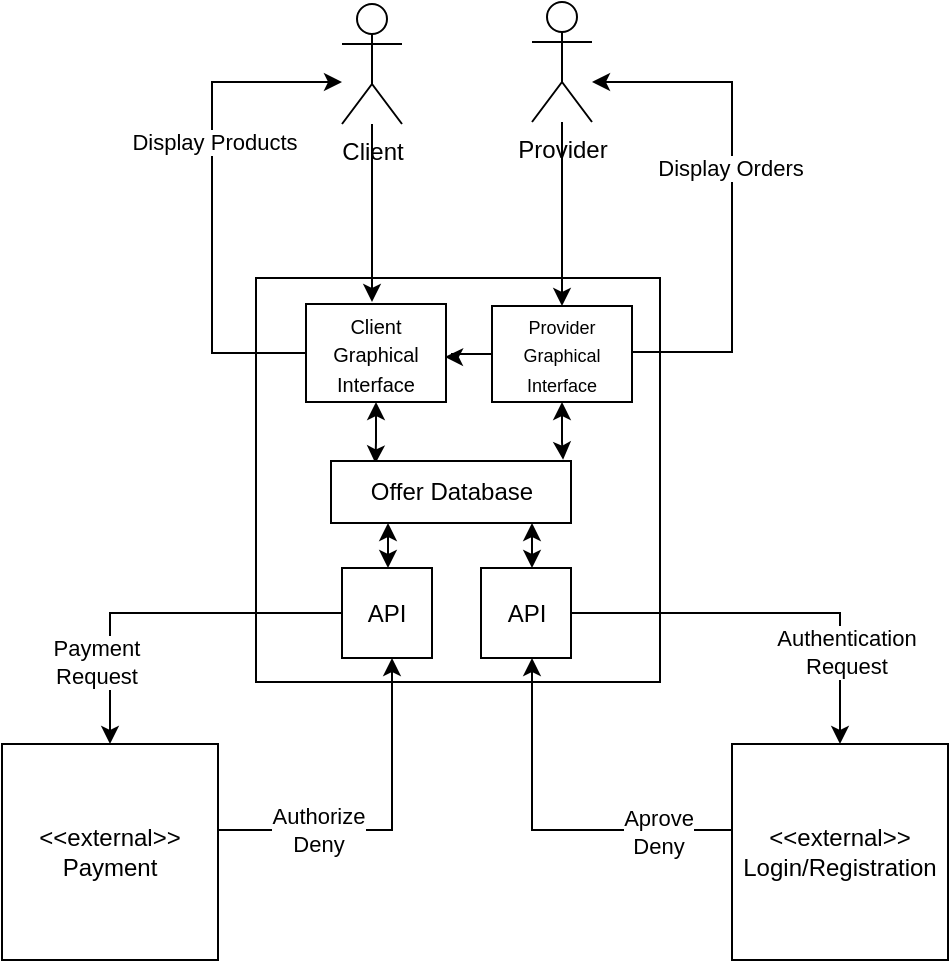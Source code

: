 <mxfile version="19.0.3" type="github">
  <diagram id="sEQqUNNo2czjuSJTAVwh" name="Page-1">
    <mxGraphModel dx="716" dy="370" grid="1" gridSize="10" guides="1" tooltips="1" connect="1" arrows="1" fold="1" page="1" pageScale="1" pageWidth="827" pageHeight="1169" math="0" shadow="0">
      <root>
        <mxCell id="0" />
        <mxCell id="1" parent="0" />
        <mxCell id="0XRb7Jwyh2wc5KVwc6p0-2" value="Provider" style="shape=umlActor;verticalLabelPosition=bottom;verticalAlign=top;html=1;outlineConnect=0;" parent="1" vertex="1">
          <mxGeometry x="350" y="140" width="30" height="60" as="geometry" />
        </mxCell>
        <mxCell id="0XRb7Jwyh2wc5KVwc6p0-8" value="&lt;div align=&quot;center&quot;&gt;&lt;br&gt;&lt;/div&gt;" style="whiteSpace=wrap;html=1;aspect=fixed;align=center;" parent="1" vertex="1">
          <mxGeometry x="212" y="278" width="202" height="202" as="geometry" />
        </mxCell>
        <mxCell id="5KqHmV9YIozL0LBUB5xf-10" style="edgeStyle=orthogonalEdgeStyle;rounded=0;orthogonalLoop=1;jettySize=auto;html=1;" parent="1" source="0XRb7Jwyh2wc5KVwc6p0-7" edge="1">
          <mxGeometry relative="1" as="geometry">
            <mxPoint x="260" y="200" as="sourcePoint" />
            <mxPoint x="270" y="290" as="targetPoint" />
            <Array as="points" />
          </mxGeometry>
        </mxCell>
        <mxCell id="0XRb7Jwyh2wc5KVwc6p0-7" value="Client" style="shape=umlActor;verticalLabelPosition=bottom;verticalAlign=top;html=1;outlineConnect=0;" parent="1" vertex="1">
          <mxGeometry x="255" y="141" width="30" height="60" as="geometry" />
        </mxCell>
        <mxCell id="5KqHmV9YIozL0LBUB5xf-22" style="edgeStyle=orthogonalEdgeStyle;rounded=0;orthogonalLoop=1;jettySize=auto;html=1;" parent="1" source="0XRb7Jwyh2wc5KVwc6p0-10" target="yUkxVKkg8hsSaVOUjxhb-1" edge="1">
          <mxGeometry relative="1" as="geometry">
            <Array as="points">
              <mxPoint x="350" y="554" />
            </Array>
          </mxGeometry>
        </mxCell>
        <mxCell id="5KqHmV9YIozL0LBUB5xf-24" value="&lt;div&gt;Aprove&lt;/div&gt;&lt;div&gt;Deny&lt;/div&gt;" style="edgeLabel;html=1;align=center;verticalAlign=middle;resizable=0;points=[];" parent="5KqHmV9YIozL0LBUB5xf-22" vertex="1" connectable="0">
          <mxGeometry x="-0.46" y="1" relative="1" as="geometry">
            <mxPoint x="13" as="offset" />
          </mxGeometry>
        </mxCell>
        <mxCell id="0XRb7Jwyh2wc5KVwc6p0-10" value="&lt;div align=&quot;center&quot;&gt;&amp;lt;&amp;lt;external&amp;gt;&amp;gt;&lt;/div&gt;&lt;div align=&quot;center&quot;&gt;Login/Registration&lt;br&gt;&lt;/div&gt;" style="whiteSpace=wrap;html=1;aspect=fixed;align=center;" parent="1" vertex="1">
          <mxGeometry x="450" y="511" width="108" height="108" as="geometry" />
        </mxCell>
        <mxCell id="5KqHmV9YIozL0LBUB5xf-23" style="edgeStyle=orthogonalEdgeStyle;rounded=0;orthogonalLoop=1;jettySize=auto;html=1;" parent="1" source="0XRb7Jwyh2wc5KVwc6p0-11" target="5KqHmV9YIozL0LBUB5xf-1" edge="1">
          <mxGeometry relative="1" as="geometry">
            <Array as="points">
              <mxPoint x="280" y="554" />
            </Array>
          </mxGeometry>
        </mxCell>
        <mxCell id="5KqHmV9YIozL0LBUB5xf-25" value="&lt;div&gt;Authorize&lt;/div&gt;&lt;div&gt;Deny&lt;br&gt;&lt;/div&gt;" style="edgeLabel;html=1;align=center;verticalAlign=middle;resizable=0;points=[];" parent="5KqHmV9YIozL0LBUB5xf-23" vertex="1" connectable="0">
          <mxGeometry x="-0.498" relative="1" as="geometry">
            <mxPoint x="6" as="offset" />
          </mxGeometry>
        </mxCell>
        <mxCell id="0XRb7Jwyh2wc5KVwc6p0-11" value="&lt;div align=&quot;center&quot;&gt;&amp;lt;&amp;lt;external&amp;gt;&amp;gt;&lt;/div&gt;&lt;div align=&quot;center&quot;&gt;Payment&lt;br&gt;&lt;/div&gt;" style="whiteSpace=wrap;html=1;aspect=fixed;align=center;" parent="1" vertex="1">
          <mxGeometry x="85" y="511" width="108" height="108" as="geometry" />
        </mxCell>
        <mxCell id="5KqHmV9YIozL0LBUB5xf-2" style="edgeStyle=orthogonalEdgeStyle;rounded=0;orthogonalLoop=1;jettySize=auto;html=1;entryX=0.5;entryY=0;entryDx=0;entryDy=0;" parent="1" source="5KqHmV9YIozL0LBUB5xf-1" target="0XRb7Jwyh2wc5KVwc6p0-11" edge="1">
          <mxGeometry relative="1" as="geometry" />
        </mxCell>
        <mxCell id="5KqHmV9YIozL0LBUB5xf-20" value="&lt;div&gt;Payment&lt;/div&gt;&lt;div&gt;Request&lt;br&gt;&lt;/div&gt;" style="edgeLabel;html=1;align=center;verticalAlign=middle;resizable=0;points=[];" parent="5KqHmV9YIozL0LBUB5xf-2" vertex="1" connectable="0">
          <mxGeometry x="0.307" y="-3" relative="1" as="geometry">
            <mxPoint x="-4" y="22" as="offset" />
          </mxGeometry>
        </mxCell>
        <mxCell id="5KqHmV9YIozL0LBUB5xf-3" style="edgeStyle=orthogonalEdgeStyle;rounded=0;orthogonalLoop=1;jettySize=auto;html=1;entryX=0.5;entryY=0;entryDx=0;entryDy=0;exitX=1;exitY=0.5;exitDx=0;exitDy=0;" parent="1" source="yUkxVKkg8hsSaVOUjxhb-1" target="0XRb7Jwyh2wc5KVwc6p0-10" edge="1">
          <mxGeometry relative="1" as="geometry" />
        </mxCell>
        <mxCell id="5KqHmV9YIozL0LBUB5xf-19" value="&lt;div&gt;Authentication&lt;/div&gt;&lt;div&gt;Request&lt;/div&gt;" style="edgeLabel;html=1;align=center;verticalAlign=middle;resizable=0;points=[];" parent="5KqHmV9YIozL0LBUB5xf-3" vertex="1" connectable="0">
          <mxGeometry x="0.354" y="-1" relative="1" as="geometry">
            <mxPoint x="4" y="18" as="offset" />
          </mxGeometry>
        </mxCell>
        <mxCell id="5KqHmV9YIozL0LBUB5xf-1" value="API" style="whiteSpace=wrap;html=1;aspect=fixed;align=center;" parent="1" vertex="1">
          <mxGeometry x="255" y="423" width="45" height="45" as="geometry" />
        </mxCell>
        <mxCell id="5KqHmV9YIozL0LBUB5xf-14" style="edgeStyle=orthogonalEdgeStyle;rounded=0;orthogonalLoop=1;jettySize=auto;html=1;" parent="1" source="5KqHmV9YIozL0LBUB5xf-7" target="0XRb7Jwyh2wc5KVwc6p0-7" edge="1">
          <mxGeometry relative="1" as="geometry">
            <Array as="points">
              <mxPoint x="190" y="315" />
              <mxPoint x="190" y="180" />
            </Array>
          </mxGeometry>
        </mxCell>
        <mxCell id="5KqHmV9YIozL0LBUB5xf-15" value="Display Products" style="edgeLabel;html=1;align=center;verticalAlign=middle;resizable=0;points=[];" parent="5KqHmV9YIozL0LBUB5xf-14" vertex="1" connectable="0">
          <mxGeometry x="0.238" y="-1" relative="1" as="geometry">
            <mxPoint as="offset" />
          </mxGeometry>
        </mxCell>
        <mxCell id="5KqHmV9YIozL0LBUB5xf-28" style="edgeStyle=orthogonalEdgeStyle;rounded=0;orthogonalLoop=1;jettySize=auto;html=1;startArrow=classic;startFill=1;entryX=0.185;entryY=0.039;entryDx=0;entryDy=0;entryPerimeter=0;" parent="1" source="5KqHmV9YIozL0LBUB5xf-7" target="5KqHmV9YIozL0LBUB5xf-27" edge="1">
          <mxGeometry relative="1" as="geometry">
            <mxPoint x="270" y="370" as="targetPoint" />
          </mxGeometry>
        </mxCell>
        <mxCell id="5KqHmV9YIozL0LBUB5xf-7" value="&lt;font style=&quot;font-size: 10px;&quot;&gt;Client Graphical Interface&lt;/font&gt;" style="rounded=0;whiteSpace=wrap;html=1;" parent="1" vertex="1">
          <mxGeometry x="237" y="291" width="70" height="49" as="geometry" />
        </mxCell>
        <mxCell id="5KqHmV9YIozL0LBUB5xf-12" style="edgeStyle=orthogonalEdgeStyle;rounded=0;orthogonalLoop=1;jettySize=auto;html=1;" parent="1" source="5KqHmV9YIozL0LBUB5xf-8" target="0XRb7Jwyh2wc5KVwc6p0-2" edge="1">
          <mxGeometry relative="1" as="geometry">
            <mxPoint x="500" y="180" as="targetPoint" />
            <Array as="points">
              <mxPoint x="450" y="315" />
              <mxPoint x="450" y="180" />
            </Array>
          </mxGeometry>
        </mxCell>
        <mxCell id="5KqHmV9YIozL0LBUB5xf-13" value="Display Orders" style="edgeLabel;html=1;align=center;verticalAlign=middle;resizable=0;points=[];" parent="5KqHmV9YIozL0LBUB5xf-12" vertex="1" connectable="0">
          <mxGeometry x="0.117" y="1" relative="1" as="geometry">
            <mxPoint as="offset" />
          </mxGeometry>
        </mxCell>
        <mxCell id="5KqHmV9YIozL0LBUB5xf-29" style="edgeStyle=orthogonalEdgeStyle;rounded=0;orthogonalLoop=1;jettySize=auto;html=1;entryX=0.967;entryY=-0.022;entryDx=0;entryDy=0;entryPerimeter=0;endArrow=classic;endFill=1;startArrow=classic;startFill=1;" parent="1" source="5KqHmV9YIozL0LBUB5xf-8" target="5KqHmV9YIozL0LBUB5xf-27" edge="1">
          <mxGeometry relative="1" as="geometry" />
        </mxCell>
        <mxCell id="nmTlqVQciV6P7d-cFu-y-1" style="edgeStyle=orthogonalEdgeStyle;rounded=0;orthogonalLoop=1;jettySize=auto;html=1;entryX=0.993;entryY=0.54;entryDx=0;entryDy=0;entryPerimeter=0;" parent="1" source="5KqHmV9YIozL0LBUB5xf-8" target="5KqHmV9YIozL0LBUB5xf-7" edge="1">
          <mxGeometry relative="1" as="geometry" />
        </mxCell>
        <mxCell id="5KqHmV9YIozL0LBUB5xf-8" value="&lt;font style=&quot;font-size: 9px;&quot;&gt;Provider Graphical Interface&lt;/font&gt;" style="rounded=0;whiteSpace=wrap;html=1;" parent="1" vertex="1">
          <mxGeometry x="330" y="292" width="70" height="48" as="geometry" />
        </mxCell>
        <mxCell id="5KqHmV9YIozL0LBUB5xf-11" style="edgeStyle=orthogonalEdgeStyle;rounded=0;orthogonalLoop=1;jettySize=auto;html=1;" parent="1" source="0XRb7Jwyh2wc5KVwc6p0-2" target="5KqHmV9YIozL0LBUB5xf-8" edge="1">
          <mxGeometry relative="1" as="geometry" />
        </mxCell>
        <mxCell id="yUkxVKkg8hsSaVOUjxhb-3" style="edgeStyle=orthogonalEdgeStyle;rounded=0;orthogonalLoop=1;jettySize=auto;html=1;startArrow=classic;startFill=1;" edge="1" parent="1" source="5KqHmV9YIozL0LBUB5xf-27" target="5KqHmV9YIozL0LBUB5xf-1">
          <mxGeometry relative="1" as="geometry">
            <Array as="points">
              <mxPoint x="278" y="410" />
              <mxPoint x="278" y="410" />
            </Array>
          </mxGeometry>
        </mxCell>
        <mxCell id="5KqHmV9YIozL0LBUB5xf-27" value="Offer Database" style="rounded=0;whiteSpace=wrap;html=1;" parent="1" vertex="1">
          <mxGeometry x="249.5" y="369.5" width="120" height="31" as="geometry" />
        </mxCell>
        <mxCell id="yUkxVKkg8hsSaVOUjxhb-1" value="API" style="whiteSpace=wrap;html=1;aspect=fixed;align=center;" vertex="1" parent="1">
          <mxGeometry x="324.5" y="423" width="45" height="45" as="geometry" />
        </mxCell>
        <mxCell id="yUkxVKkg8hsSaVOUjxhb-4" style="edgeStyle=orthogonalEdgeStyle;rounded=0;orthogonalLoop=1;jettySize=auto;html=1;startArrow=classic;startFill=1;" edge="1" parent="1">
          <mxGeometry relative="1" as="geometry">
            <mxPoint x="350.0" y="400.5" as="sourcePoint" />
            <mxPoint x="350.0" y="423" as="targetPoint" />
            <Array as="points">
              <mxPoint x="350" y="410" />
              <mxPoint x="350" y="410" />
            </Array>
          </mxGeometry>
        </mxCell>
      </root>
    </mxGraphModel>
  </diagram>
</mxfile>
